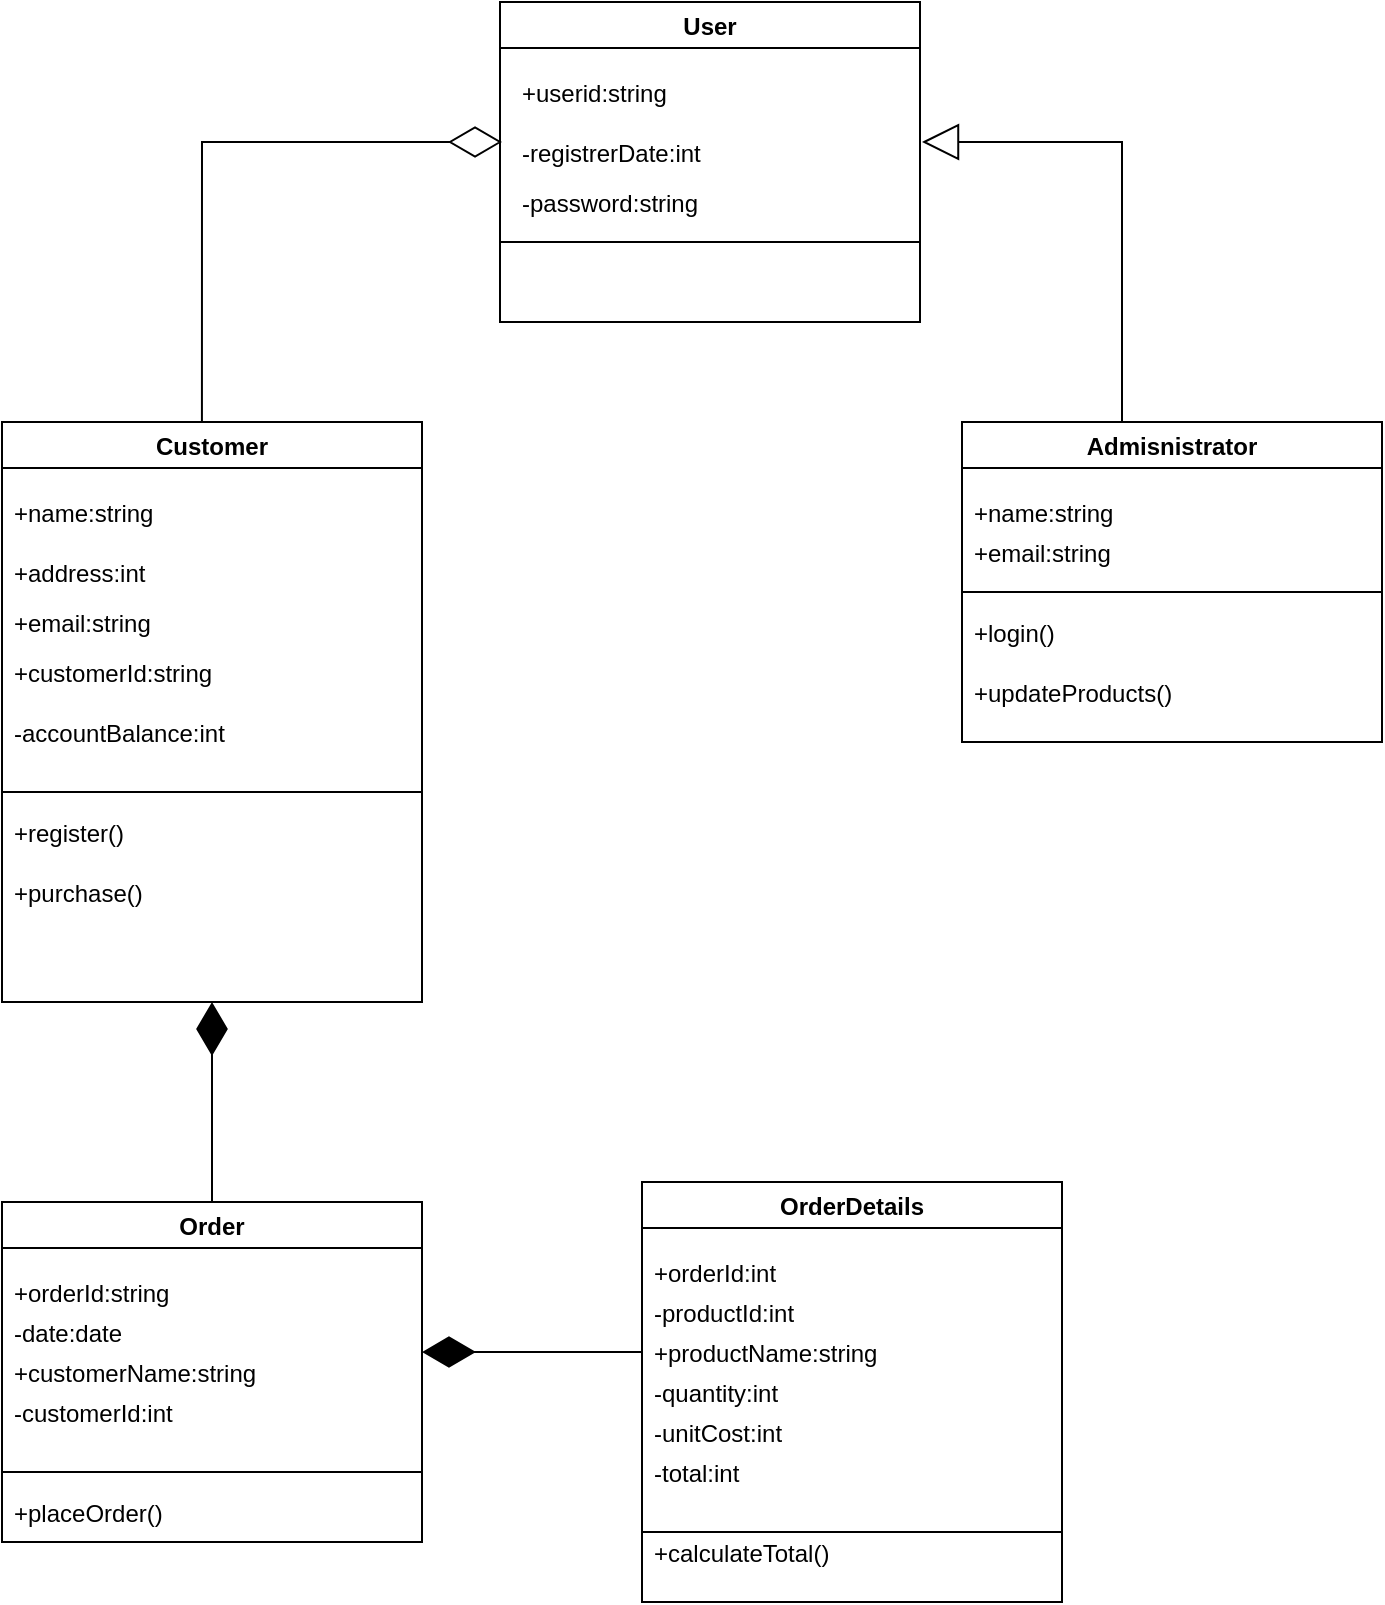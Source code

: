 <mxfile version="18.1.2" type="device"><diagram id="EVVW6OBrCFwnq8jUbcLf" name="Page-1"><mxGraphModel dx="827" dy="444" grid="1" gridSize="10" guides="1" tooltips="1" connect="1" arrows="1" fold="1" page="1" pageScale="1" pageWidth="827" pageHeight="1169" math="0" shadow="0"><root><mxCell id="0"/><mxCell id="1" parent="0"/><mxCell id="fLlzoGAXEH_ytlav-grG-11" value="Customer" style="swimlane;" vertex="1" parent="1"><mxGeometry x="60" y="410" width="210" height="290" as="geometry"/></mxCell><mxCell id="fLlzoGAXEH_ytlav-grG-6" value="+name:string" style="text;strokeColor=none;fillColor=none;align=left;verticalAlign=middle;spacingLeft=4;spacingRight=4;overflow=hidden;points=[[0,0.5],[1,0.5]];portConstraint=eastwest;rotatable=0;" vertex="1" parent="fLlzoGAXEH_ytlav-grG-11"><mxGeometry y="30" width="200" height="30" as="geometry"/></mxCell><mxCell id="fLlzoGAXEH_ytlav-grG-7" value="+address:int" style="text;strokeColor=none;fillColor=none;align=left;verticalAlign=middle;spacingLeft=4;spacingRight=4;overflow=hidden;points=[[0,0.5],[1,0.5]];portConstraint=eastwest;rotatable=0;" vertex="1" parent="fLlzoGAXEH_ytlav-grG-11"><mxGeometry y="60" width="200" height="30" as="geometry"/></mxCell><mxCell id="fLlzoGAXEH_ytlav-grG-8" value="+email:string" style="text;strokeColor=none;fillColor=none;align=left;verticalAlign=middle;spacingLeft=4;spacingRight=4;overflow=hidden;points=[[0,0.5],[1,0.5]];portConstraint=eastwest;rotatable=0;" vertex="1" parent="fLlzoGAXEH_ytlav-grG-11"><mxGeometry y="85" width="200" height="30" as="geometry"/></mxCell><mxCell id="fLlzoGAXEH_ytlav-grG-12" value="+customerId:string" style="text;strokeColor=none;fillColor=none;align=left;verticalAlign=middle;spacingLeft=4;spacingRight=4;overflow=hidden;points=[[0,0.5],[1,0.5]];portConstraint=eastwest;rotatable=0;" vertex="1" parent="fLlzoGAXEH_ytlav-grG-11"><mxGeometry y="110" width="200" height="30" as="geometry"/></mxCell><mxCell id="fLlzoGAXEH_ytlav-grG-13" value="-accountBalance:int" style="text;strokeColor=none;fillColor=none;align=left;verticalAlign=middle;spacingLeft=4;spacingRight=4;overflow=hidden;points=[[0,0.5],[1,0.5]];portConstraint=eastwest;rotatable=0;" vertex="1" parent="fLlzoGAXEH_ytlav-grG-11"><mxGeometry y="140" width="200" height="30" as="geometry"/></mxCell><mxCell id="fLlzoGAXEH_ytlav-grG-14" value="" style="line;strokeWidth=1;html=1;" vertex="1" parent="fLlzoGAXEH_ytlav-grG-11"><mxGeometry y="180" width="210" height="10" as="geometry"/></mxCell><mxCell id="fLlzoGAXEH_ytlav-grG-15" value="+register()" style="text;strokeColor=none;fillColor=none;align=left;verticalAlign=middle;spacingLeft=4;spacingRight=4;overflow=hidden;points=[[0,0.5],[1,0.5]];portConstraint=eastwest;rotatable=0;" vertex="1" parent="fLlzoGAXEH_ytlav-grG-11"><mxGeometry y="190" width="200" height="30" as="geometry"/></mxCell><mxCell id="fLlzoGAXEH_ytlav-grG-16" value="+purchase()" style="text;strokeColor=none;fillColor=none;align=left;verticalAlign=middle;spacingLeft=4;spacingRight=4;overflow=hidden;points=[[0,0.5],[1,0.5]];portConstraint=eastwest;rotatable=0;" vertex="1" parent="fLlzoGAXEH_ytlav-grG-11"><mxGeometry y="220" width="200" height="30" as="geometry"/></mxCell><mxCell id="fLlzoGAXEH_ytlav-grG-17" value="User" style="swimlane;" vertex="1" parent="1"><mxGeometry x="309" y="200" width="210" height="160" as="geometry"/></mxCell><mxCell id="fLlzoGAXEH_ytlav-grG-23" value="" style="line;strokeWidth=1;html=1;" vertex="1" parent="fLlzoGAXEH_ytlav-grG-17"><mxGeometry y="115" width="210" height="10" as="geometry"/></mxCell><mxCell id="fLlzoGAXEH_ytlav-grG-2" value="+userid:string" style="text;strokeColor=none;fillColor=none;align=left;verticalAlign=middle;spacingLeft=4;spacingRight=4;overflow=hidden;points=[[0,0.5],[1,0.5]];portConstraint=eastwest;rotatable=0;" vertex="1" parent="fLlzoGAXEH_ytlav-grG-17"><mxGeometry x="5" y="30" width="140" height="30" as="geometry"/></mxCell><mxCell id="fLlzoGAXEH_ytlav-grG-4" value="-registrerDate:int" style="text;strokeColor=none;fillColor=none;align=left;verticalAlign=middle;spacingLeft=4;spacingRight=4;overflow=hidden;points=[[0,0.5],[1,0.5]];portConstraint=eastwest;rotatable=0;" vertex="1" parent="fLlzoGAXEH_ytlav-grG-17"><mxGeometry x="5" y="60" width="140" height="30" as="geometry"/></mxCell><mxCell id="fLlzoGAXEH_ytlav-grG-3" value="-password:string" style="text;strokeColor=none;fillColor=none;align=left;verticalAlign=middle;spacingLeft=4;spacingRight=4;overflow=hidden;points=[[0,0.5],[1,0.5]];portConstraint=eastwest;rotatable=0;" vertex="1" parent="fLlzoGAXEH_ytlav-grG-17"><mxGeometry x="5" y="85" width="140" height="30" as="geometry"/></mxCell><mxCell id="fLlzoGAXEH_ytlav-grG-30" value="" style="endArrow=diamondThin;endFill=0;endSize=24;html=1;rounded=0;exitX=0.476;exitY=0;exitDx=0;exitDy=0;exitPerimeter=0;" edge="1" parent="1" source="fLlzoGAXEH_ytlav-grG-11"><mxGeometry width="160" relative="1" as="geometry"><mxPoint x="160" y="400" as="sourcePoint"/><mxPoint x="310" y="270" as="targetPoint"/><Array as="points"><mxPoint x="160" y="270"/></Array></mxGeometry></mxCell><mxCell id="fLlzoGAXEH_ytlav-grG-31" value="Admisnistrator" style="swimlane;" vertex="1" parent="1"><mxGeometry x="540" y="410" width="210" height="160" as="geometry"/></mxCell><mxCell id="fLlzoGAXEH_ytlav-grG-32" value="+name:string" style="text;strokeColor=none;fillColor=none;align=left;verticalAlign=middle;spacingLeft=4;spacingRight=4;overflow=hidden;points=[[0,0.5],[1,0.5]];portConstraint=eastwest;rotatable=0;" vertex="1" parent="fLlzoGAXEH_ytlav-grG-31"><mxGeometry y="30" width="200" height="30" as="geometry"/></mxCell><mxCell id="fLlzoGAXEH_ytlav-grG-34" value="+email:string" style="text;strokeColor=none;fillColor=none;align=left;verticalAlign=middle;spacingLeft=4;spacingRight=4;overflow=hidden;points=[[0,0.5],[1,0.5]];portConstraint=eastwest;rotatable=0;" vertex="1" parent="fLlzoGAXEH_ytlav-grG-31"><mxGeometry y="50" width="200" height="30" as="geometry"/></mxCell><mxCell id="fLlzoGAXEH_ytlav-grG-37" value="" style="line;strokeWidth=1;html=1;" vertex="1" parent="fLlzoGAXEH_ytlav-grG-31"><mxGeometry y="80" width="210" height="10" as="geometry"/></mxCell><mxCell id="fLlzoGAXEH_ytlav-grG-29" value="+login()" style="text;strokeColor=none;fillColor=none;align=left;verticalAlign=middle;spacingLeft=4;spacingRight=4;overflow=hidden;points=[[0,0.5],[1,0.5]];portConstraint=eastwest;rotatable=0;" vertex="1" parent="fLlzoGAXEH_ytlav-grG-31"><mxGeometry y="90" width="140" height="30" as="geometry"/></mxCell><mxCell id="fLlzoGAXEH_ytlav-grG-40" value="+updateProducts()" style="text;strokeColor=none;fillColor=none;align=left;verticalAlign=middle;spacingLeft=4;spacingRight=4;overflow=hidden;points=[[0,0.5],[1,0.5]];portConstraint=eastwest;rotatable=0;" vertex="1" parent="fLlzoGAXEH_ytlav-grG-31"><mxGeometry y="120" width="140" height="30" as="geometry"/></mxCell><mxCell id="fLlzoGAXEH_ytlav-grG-43" value="" style="endArrow=block;endSize=16;endFill=0;html=1;rounded=0;" edge="1" parent="1"><mxGeometry width="160" relative="1" as="geometry"><mxPoint x="620" y="410" as="sourcePoint"/><mxPoint x="520" y="270" as="targetPoint"/><Array as="points"><mxPoint x="620" y="270"/></Array></mxGeometry></mxCell><mxCell id="fLlzoGAXEH_ytlav-grG-44" value="Order" style="swimlane;" vertex="1" parent="1"><mxGeometry x="60" y="800" width="210" height="170" as="geometry"/></mxCell><mxCell id="fLlzoGAXEH_ytlav-grG-45" value="+orderId:string" style="text;strokeColor=none;fillColor=none;align=left;verticalAlign=middle;spacingLeft=4;spacingRight=4;overflow=hidden;points=[[0,0.5],[1,0.5]];portConstraint=eastwest;rotatable=0;" vertex="1" parent="fLlzoGAXEH_ytlav-grG-44"><mxGeometry y="30" width="200" height="30" as="geometry"/></mxCell><mxCell id="fLlzoGAXEH_ytlav-grG-46" value="-date:date" style="text;strokeColor=none;fillColor=none;align=left;verticalAlign=middle;spacingLeft=4;spacingRight=4;overflow=hidden;points=[[0,0.5],[1,0.5]];portConstraint=eastwest;rotatable=0;" vertex="1" parent="fLlzoGAXEH_ytlav-grG-44"><mxGeometry y="50" width="200" height="30" as="geometry"/></mxCell><mxCell id="fLlzoGAXEH_ytlav-grG-47" value="" style="line;strokeWidth=1;html=1;" vertex="1" parent="fLlzoGAXEH_ytlav-grG-44"><mxGeometry y="130" width="210" height="10" as="geometry"/></mxCell><mxCell id="fLlzoGAXEH_ytlav-grG-49" value="+placeOrder()" style="text;strokeColor=none;fillColor=none;align=left;verticalAlign=middle;spacingLeft=4;spacingRight=4;overflow=hidden;points=[[0,0.5],[1,0.5]];portConstraint=eastwest;rotatable=0;" vertex="1" parent="fLlzoGAXEH_ytlav-grG-44"><mxGeometry y="140" width="140" height="30" as="geometry"/></mxCell><mxCell id="fLlzoGAXEH_ytlav-grG-50" value="+customerName:string" style="text;strokeColor=none;fillColor=none;align=left;verticalAlign=middle;spacingLeft=4;spacingRight=4;overflow=hidden;points=[[0,0.5],[1,0.5]];portConstraint=eastwest;rotatable=0;" vertex="1" parent="fLlzoGAXEH_ytlav-grG-44"><mxGeometry y="70" width="200" height="30" as="geometry"/></mxCell><mxCell id="fLlzoGAXEH_ytlav-grG-51" value="-customerId:int" style="text;strokeColor=none;fillColor=none;align=left;verticalAlign=middle;spacingLeft=4;spacingRight=4;overflow=hidden;points=[[0,0.5],[1,0.5]];portConstraint=eastwest;rotatable=0;" vertex="1" parent="fLlzoGAXEH_ytlav-grG-44"><mxGeometry y="90" width="200" height="30" as="geometry"/></mxCell><mxCell id="fLlzoGAXEH_ytlav-grG-52" value="" style="endArrow=diamondThin;endFill=1;endSize=24;html=1;rounded=0;entryX=0.5;entryY=1;entryDx=0;entryDy=0;exitX=0.5;exitY=0;exitDx=0;exitDy=0;" edge="1" parent="1" source="fLlzoGAXEH_ytlav-grG-44" target="fLlzoGAXEH_ytlav-grG-11"><mxGeometry width="160" relative="1" as="geometry"><mxPoint x="110" y="790" as="sourcePoint"/><mxPoint x="270" y="790" as="targetPoint"/></mxGeometry></mxCell><mxCell id="fLlzoGAXEH_ytlav-grG-53" value="OrderDetails" style="swimlane;" vertex="1" parent="1"><mxGeometry x="380" y="790" width="210" height="210" as="geometry"/></mxCell><mxCell id="fLlzoGAXEH_ytlav-grG-54" value="+orderId:int" style="text;strokeColor=none;fillColor=none;align=left;verticalAlign=middle;spacingLeft=4;spacingRight=4;overflow=hidden;points=[[0,0.5],[1,0.5]];portConstraint=eastwest;rotatable=0;" vertex="1" parent="fLlzoGAXEH_ytlav-grG-53"><mxGeometry y="30" width="200" height="30" as="geometry"/></mxCell><mxCell id="fLlzoGAXEH_ytlav-grG-55" value="-productId:int" style="text;strokeColor=none;fillColor=none;align=left;verticalAlign=middle;spacingLeft=4;spacingRight=4;overflow=hidden;points=[[0,0.5],[1,0.5]];portConstraint=eastwest;rotatable=0;" vertex="1" parent="fLlzoGAXEH_ytlav-grG-53"><mxGeometry y="50" width="200" height="30" as="geometry"/></mxCell><mxCell id="fLlzoGAXEH_ytlav-grG-56" value="" style="line;strokeWidth=1;html=1;" vertex="1" parent="fLlzoGAXEH_ytlav-grG-53"><mxGeometry y="170" width="210" height="10" as="geometry"/></mxCell><mxCell id="fLlzoGAXEH_ytlav-grG-57" value="+calculateTotal()" style="text;strokeColor=none;fillColor=none;align=left;verticalAlign=middle;spacingLeft=4;spacingRight=4;overflow=hidden;points=[[0,0.5],[1,0.5]];portConstraint=eastwest;rotatable=0;" vertex="1" parent="fLlzoGAXEH_ytlav-grG-53"><mxGeometry y="170" width="140" height="30" as="geometry"/></mxCell><mxCell id="fLlzoGAXEH_ytlav-grG-58" value="+productName:string" style="text;strokeColor=none;fillColor=none;align=left;verticalAlign=middle;spacingLeft=4;spacingRight=4;overflow=hidden;points=[[0,0.5],[1,0.5]];portConstraint=eastwest;rotatable=0;" vertex="1" parent="fLlzoGAXEH_ytlav-grG-53"><mxGeometry y="70" width="200" height="30" as="geometry"/></mxCell><mxCell id="fLlzoGAXEH_ytlav-grG-59" value="-quantity:int" style="text;strokeColor=none;fillColor=none;align=left;verticalAlign=middle;spacingLeft=4;spacingRight=4;overflow=hidden;points=[[0,0.5],[1,0.5]];portConstraint=eastwest;rotatable=0;" vertex="1" parent="fLlzoGAXEH_ytlav-grG-53"><mxGeometry y="90" width="200" height="30" as="geometry"/></mxCell><mxCell id="fLlzoGAXEH_ytlav-grG-61" value="-unitCost:int" style="text;strokeColor=none;fillColor=none;align=left;verticalAlign=middle;spacingLeft=4;spacingRight=4;overflow=hidden;points=[[0,0.5],[1,0.5]];portConstraint=eastwest;rotatable=0;" vertex="1" parent="fLlzoGAXEH_ytlav-grG-53"><mxGeometry y="110" width="200" height="30" as="geometry"/></mxCell><mxCell id="fLlzoGAXEH_ytlav-grG-62" value="-total:int" style="text;strokeColor=none;fillColor=none;align=left;verticalAlign=middle;spacingLeft=4;spacingRight=4;overflow=hidden;points=[[0,0.5],[1,0.5]];portConstraint=eastwest;rotatable=0;" vertex="1" parent="fLlzoGAXEH_ytlav-grG-53"><mxGeometry y="130" width="200" height="30" as="geometry"/></mxCell><mxCell id="fLlzoGAXEH_ytlav-grG-63" value="" style="endArrow=diamondThin;endFill=1;endSize=24;html=1;rounded=0;exitX=0;exitY=0.5;exitDx=0;exitDy=0;" edge="1" parent="1" source="fLlzoGAXEH_ytlav-grG-58"><mxGeometry width="160" relative="1" as="geometry"><mxPoint x="360" y="860" as="sourcePoint"/><mxPoint x="270" y="875" as="targetPoint"/></mxGeometry></mxCell></root></mxGraphModel></diagram></mxfile>